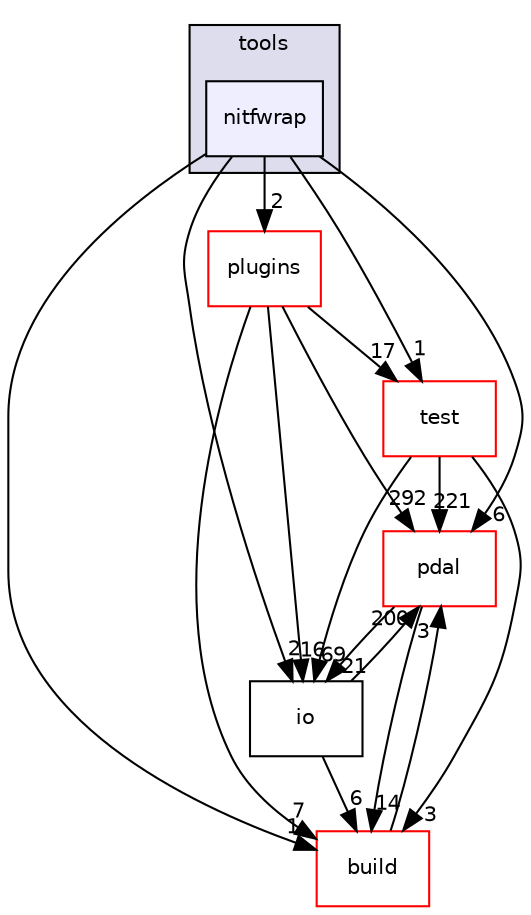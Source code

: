 digraph "pdal/tools/nitfwrap" {
  compound=true
  node [ fontsize="10", fontname="Helvetica"];
  edge [ labelfontsize="10", labelfontname="Helvetica"];
  subgraph clusterdir_5964f52c3a0fed137634318fa92af785 {
    graph [ bgcolor="#ddddee", pencolor="black", label="tools" fontname="Helvetica", fontsize="10", URL="dir_5964f52c3a0fed137634318fa92af785.html"]
  dir_a7e95d03868dbf4ec28809dae5cc802d [shape=box, label="nitfwrap", style="filled", fillcolor="#eeeeff", pencolor="black", URL="dir_a7e95d03868dbf4ec28809dae5cc802d.html"];
  }
  dir_37e2adedb6e706efcbfadb5213756005 [shape=box label="pdal" fillcolor="white" style="filled" color="red" URL="dir_37e2adedb6e706efcbfadb5213756005.html"];
  dir_afa3ef11413a136c9ba1f7af288efe0d [shape=box label="plugins" fillcolor="white" style="filled" color="red" URL="dir_afa3ef11413a136c9ba1f7af288efe0d.html"];
  dir_88aa5027650279860e272a4a9998da6e [shape=box label="test" fillcolor="white" style="filled" color="red" URL="dir_88aa5027650279860e272a4a9998da6e.html"];
  dir_58d97b97570bab8e4f5aca2d6cc8ee64 [shape=box label="build" fillcolor="white" style="filled" color="red" URL="dir_58d97b97570bab8e4f5aca2d6cc8ee64.html"];
  dir_1d5bbadd870fe047ff237b24e55617ae [shape=box label="io" URL="dir_1d5bbadd870fe047ff237b24e55617ae.html"];
  dir_a7e95d03868dbf4ec28809dae5cc802d->dir_37e2adedb6e706efcbfadb5213756005 [headlabel="6", labeldistance=1.5 headhref="dir_000114_000050.html"];
  dir_a7e95d03868dbf4ec28809dae5cc802d->dir_afa3ef11413a136c9ba1f7af288efe0d [headlabel="2", labeldistance=1.5 headhref="dir_000114_000054.html"];
  dir_a7e95d03868dbf4ec28809dae5cc802d->dir_88aa5027650279860e272a4a9998da6e [headlabel="1", labeldistance=1.5 headhref="dir_000114_000012.html"];
  dir_a7e95d03868dbf4ec28809dae5cc802d->dir_58d97b97570bab8e4f5aca2d6cc8ee64 [headlabel="1", labeldistance=1.5 headhref="dir_000114_000002.html"];
  dir_a7e95d03868dbf4ec28809dae5cc802d->dir_1d5bbadd870fe047ff237b24e55617ae [headlabel="2", labeldistance=1.5 headhref="dir_000114_000044.html"];
  dir_37e2adedb6e706efcbfadb5213756005->dir_58d97b97570bab8e4f5aca2d6cc8ee64 [headlabel="14", labeldistance=1.5 headhref="dir_000050_000002.html"];
  dir_37e2adedb6e706efcbfadb5213756005->dir_1d5bbadd870fe047ff237b24e55617ae [headlabel="21", labeldistance=1.5 headhref="dir_000050_000044.html"];
  dir_afa3ef11413a136c9ba1f7af288efe0d->dir_37e2adedb6e706efcbfadb5213756005 [headlabel="292", labeldistance=1.5 headhref="dir_000054_000050.html"];
  dir_afa3ef11413a136c9ba1f7af288efe0d->dir_88aa5027650279860e272a4a9998da6e [headlabel="17", labeldistance=1.5 headhref="dir_000054_000012.html"];
  dir_afa3ef11413a136c9ba1f7af288efe0d->dir_58d97b97570bab8e4f5aca2d6cc8ee64 [headlabel="7", labeldistance=1.5 headhref="dir_000054_000002.html"];
  dir_afa3ef11413a136c9ba1f7af288efe0d->dir_1d5bbadd870fe047ff237b24e55617ae [headlabel="16", labeldistance=1.5 headhref="dir_000054_000044.html"];
  dir_88aa5027650279860e272a4a9998da6e->dir_37e2adedb6e706efcbfadb5213756005 [headlabel="221", labeldistance=1.5 headhref="dir_000012_000050.html"];
  dir_88aa5027650279860e272a4a9998da6e->dir_58d97b97570bab8e4f5aca2d6cc8ee64 [headlabel="3", labeldistance=1.5 headhref="dir_000012_000002.html"];
  dir_88aa5027650279860e272a4a9998da6e->dir_1d5bbadd870fe047ff237b24e55617ae [headlabel="69", labeldistance=1.5 headhref="dir_000012_000044.html"];
  dir_58d97b97570bab8e4f5aca2d6cc8ee64->dir_37e2adedb6e706efcbfadb5213756005 [headlabel="3", labeldistance=1.5 headhref="dir_000002_000050.html"];
  dir_1d5bbadd870fe047ff237b24e55617ae->dir_37e2adedb6e706efcbfadb5213756005 [headlabel="200", labeldistance=1.5 headhref="dir_000044_000050.html"];
  dir_1d5bbadd870fe047ff237b24e55617ae->dir_58d97b97570bab8e4f5aca2d6cc8ee64 [headlabel="6", labeldistance=1.5 headhref="dir_000044_000002.html"];
}
